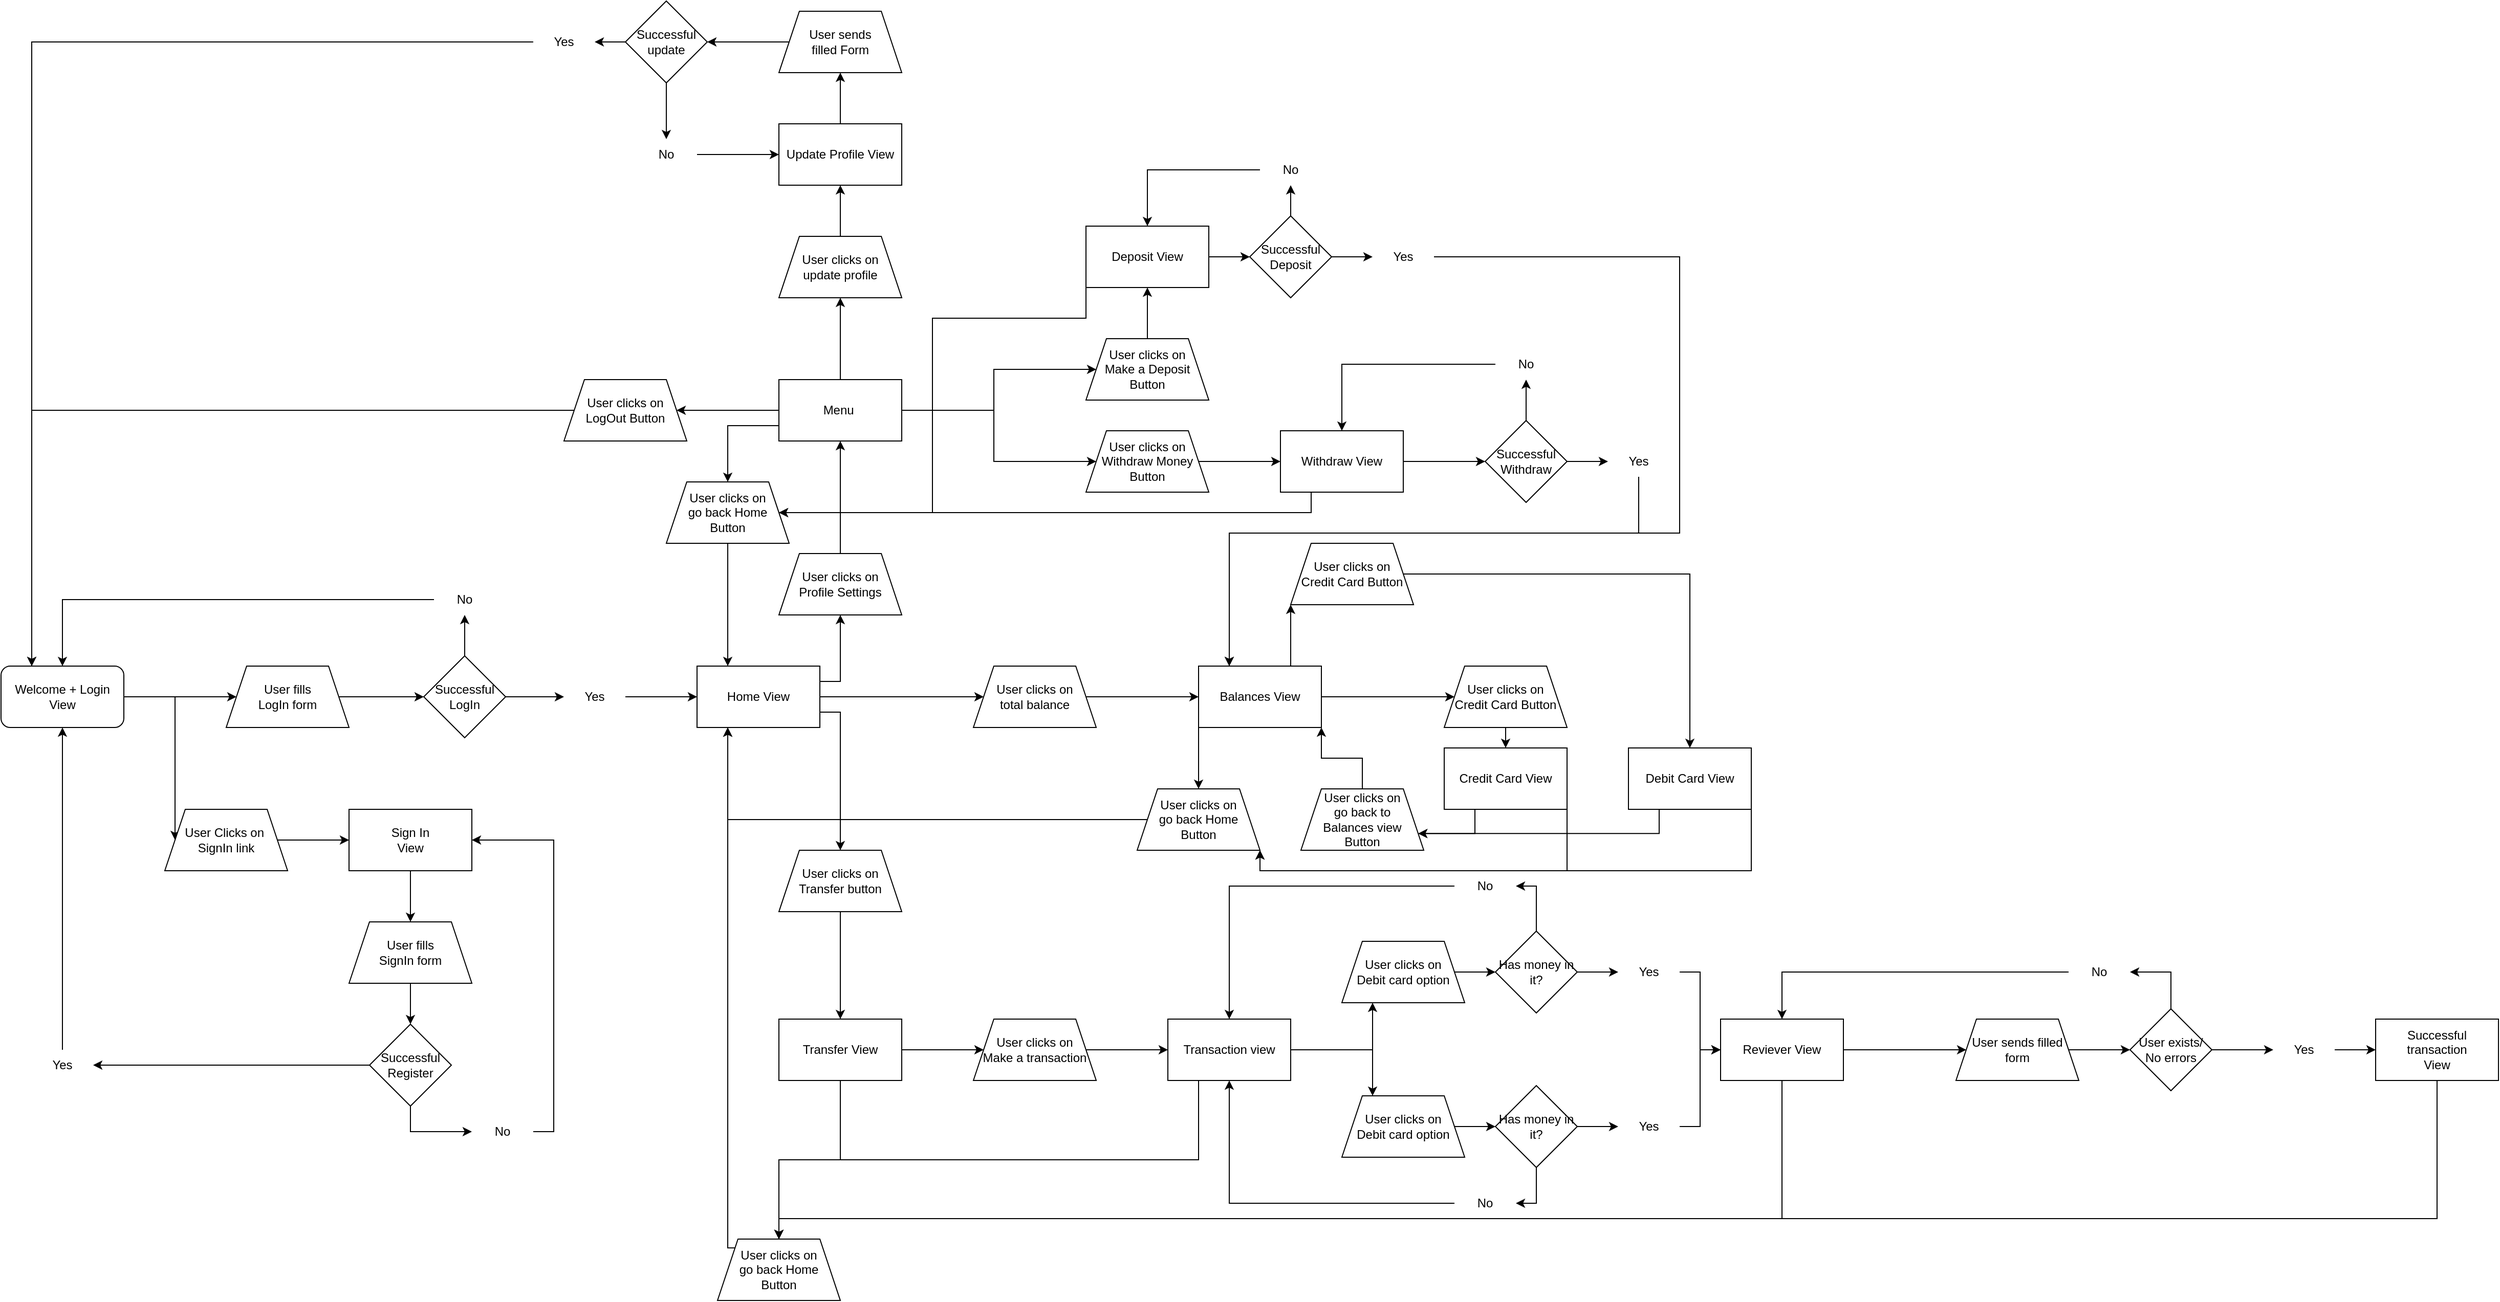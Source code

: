 <mxfile version="20.4.2" type="github">
  <diagram id="WKjucKP-08SMSvWkyjiQ" name="Página-1">
    <mxGraphModel dx="2307" dy="1278" grid="1" gridSize="10" guides="1" tooltips="1" connect="1" arrows="1" fold="1" page="1" pageScale="1" pageWidth="827" pageHeight="1169" math="0" shadow="0">
      <root>
        <mxCell id="0" />
        <mxCell id="1" parent="0" />
        <mxCell id="HNXHlKbKwTbGvnT8KDBV-40" style="edgeStyle=orthogonalEdgeStyle;rounded=0;orthogonalLoop=1;jettySize=auto;html=1;exitX=1;exitY=0.5;exitDx=0;exitDy=0;entryX=0;entryY=0.5;entryDx=0;entryDy=0;" edge="1" parent="1" source="HNXHlKbKwTbGvnT8KDBV-37" target="HNXHlKbKwTbGvnT8KDBV-38">
          <mxGeometry relative="1" as="geometry" />
        </mxCell>
        <mxCell id="HNXHlKbKwTbGvnT8KDBV-43" style="edgeStyle=orthogonalEdgeStyle;rounded=0;orthogonalLoop=1;jettySize=auto;html=1;exitX=1;exitY=0.5;exitDx=0;exitDy=0;entryX=0;entryY=0.5;entryDx=0;entryDy=0;" edge="1" parent="1" source="HNXHlKbKwTbGvnT8KDBV-37" target="HNXHlKbKwTbGvnT8KDBV-42">
          <mxGeometry relative="1" as="geometry" />
        </mxCell>
        <mxCell id="HNXHlKbKwTbGvnT8KDBV-37" value="Welcome + Login&lt;br&gt;View" style="rounded=1;whiteSpace=wrap;html=1;" vertex="1" parent="1">
          <mxGeometry y="840" width="120" height="60" as="geometry" />
        </mxCell>
        <mxCell id="HNXHlKbKwTbGvnT8KDBV-45" style="edgeStyle=orthogonalEdgeStyle;rounded=0;orthogonalLoop=1;jettySize=auto;html=1;exitX=1;exitY=0.5;exitDx=0;exitDy=0;entryX=0;entryY=0.5;entryDx=0;entryDy=0;" edge="1" parent="1" source="HNXHlKbKwTbGvnT8KDBV-38" target="HNXHlKbKwTbGvnT8KDBV-44">
          <mxGeometry relative="1" as="geometry" />
        </mxCell>
        <mxCell id="HNXHlKbKwTbGvnT8KDBV-38" value="User fills&lt;br&gt;LogIn form" style="shape=trapezoid;perimeter=trapezoidPerimeter;whiteSpace=wrap;html=1;fixedSize=1;" vertex="1" parent="1">
          <mxGeometry x="220" y="840" width="120" height="60" as="geometry" />
        </mxCell>
        <mxCell id="HNXHlKbKwTbGvnT8KDBV-53" style="edgeStyle=orthogonalEdgeStyle;rounded=0;orthogonalLoop=1;jettySize=auto;html=1;exitX=1;exitY=0.5;exitDx=0;exitDy=0;entryX=0;entryY=0.5;entryDx=0;entryDy=0;" edge="1" parent="1" source="HNXHlKbKwTbGvnT8KDBV-42" target="HNXHlKbKwTbGvnT8KDBV-52">
          <mxGeometry relative="1" as="geometry" />
        </mxCell>
        <mxCell id="HNXHlKbKwTbGvnT8KDBV-42" value="User Clicks on&amp;nbsp;&lt;br&gt;SignIn link" style="shape=trapezoid;perimeter=trapezoidPerimeter;whiteSpace=wrap;html=1;fixedSize=1;" vertex="1" parent="1">
          <mxGeometry x="160" y="980" width="120" height="60" as="geometry" />
        </mxCell>
        <mxCell id="HNXHlKbKwTbGvnT8KDBV-49" style="edgeStyle=orthogonalEdgeStyle;rounded=0;orthogonalLoop=1;jettySize=auto;html=1;exitX=0.5;exitY=0;exitDx=0;exitDy=0;entryX=0.5;entryY=1;entryDx=0;entryDy=0;" edge="1" parent="1" source="HNXHlKbKwTbGvnT8KDBV-44" target="HNXHlKbKwTbGvnT8KDBV-47">
          <mxGeometry relative="1" as="geometry" />
        </mxCell>
        <mxCell id="HNXHlKbKwTbGvnT8KDBV-50" style="edgeStyle=orthogonalEdgeStyle;rounded=0;orthogonalLoop=1;jettySize=auto;html=1;exitX=1;exitY=0.5;exitDx=0;exitDy=0;entryX=0;entryY=0.5;entryDx=0;entryDy=0;" edge="1" parent="1" source="HNXHlKbKwTbGvnT8KDBV-44" target="HNXHlKbKwTbGvnT8KDBV-46">
          <mxGeometry relative="1" as="geometry" />
        </mxCell>
        <mxCell id="HNXHlKbKwTbGvnT8KDBV-44" value="Successful&lt;br&gt;LogIn" style="rhombus;whiteSpace=wrap;html=1;" vertex="1" parent="1">
          <mxGeometry x="413" y="830" width="80" height="80" as="geometry" />
        </mxCell>
        <mxCell id="HNXHlKbKwTbGvnT8KDBV-67" style="edgeStyle=orthogonalEdgeStyle;rounded=0;orthogonalLoop=1;jettySize=auto;html=1;exitX=1;exitY=0.5;exitDx=0;exitDy=0;entryX=0;entryY=0.5;entryDx=0;entryDy=0;" edge="1" parent="1" source="HNXHlKbKwTbGvnT8KDBV-46" target="HNXHlKbKwTbGvnT8KDBV-66">
          <mxGeometry relative="1" as="geometry" />
        </mxCell>
        <mxCell id="HNXHlKbKwTbGvnT8KDBV-46" value="Yes" style="text;html=1;strokeColor=none;fillColor=none;align=center;verticalAlign=middle;whiteSpace=wrap;rounded=0;" vertex="1" parent="1">
          <mxGeometry x="550" y="855" width="60" height="30" as="geometry" />
        </mxCell>
        <mxCell id="HNXHlKbKwTbGvnT8KDBV-48" style="edgeStyle=orthogonalEdgeStyle;rounded=0;orthogonalLoop=1;jettySize=auto;html=1;exitX=0;exitY=0.5;exitDx=0;exitDy=0;entryX=0.5;entryY=0;entryDx=0;entryDy=0;" edge="1" parent="1" source="HNXHlKbKwTbGvnT8KDBV-47" target="HNXHlKbKwTbGvnT8KDBV-37">
          <mxGeometry relative="1" as="geometry" />
        </mxCell>
        <mxCell id="HNXHlKbKwTbGvnT8KDBV-47" value="No" style="text;html=1;strokeColor=none;fillColor=none;align=center;verticalAlign=middle;whiteSpace=wrap;rounded=0;" vertex="1" parent="1">
          <mxGeometry x="423" y="760" width="60" height="30" as="geometry" />
        </mxCell>
        <mxCell id="HNXHlKbKwTbGvnT8KDBV-55" style="edgeStyle=orthogonalEdgeStyle;rounded=0;orthogonalLoop=1;jettySize=auto;html=1;exitX=0.5;exitY=1;exitDx=0;exitDy=0;entryX=0.5;entryY=0;entryDx=0;entryDy=0;" edge="1" parent="1" source="HNXHlKbKwTbGvnT8KDBV-52" target="HNXHlKbKwTbGvnT8KDBV-54">
          <mxGeometry relative="1" as="geometry" />
        </mxCell>
        <mxCell id="HNXHlKbKwTbGvnT8KDBV-52" value="Sign In&lt;br&gt;View" style="rounded=0;whiteSpace=wrap;html=1;" vertex="1" parent="1">
          <mxGeometry x="340" y="980" width="120" height="60" as="geometry" />
        </mxCell>
        <mxCell id="HNXHlKbKwTbGvnT8KDBV-57" style="edgeStyle=orthogonalEdgeStyle;rounded=0;orthogonalLoop=1;jettySize=auto;html=1;exitX=0.5;exitY=1;exitDx=0;exitDy=0;entryX=0.5;entryY=0;entryDx=0;entryDy=0;" edge="1" parent="1" source="HNXHlKbKwTbGvnT8KDBV-54" target="HNXHlKbKwTbGvnT8KDBV-56">
          <mxGeometry relative="1" as="geometry" />
        </mxCell>
        <mxCell id="HNXHlKbKwTbGvnT8KDBV-54" value="User fills&lt;br&gt;SignIn form" style="shape=trapezoid;perimeter=trapezoidPerimeter;whiteSpace=wrap;html=1;fixedSize=1;" vertex="1" parent="1">
          <mxGeometry x="340" y="1090" width="120" height="60" as="geometry" />
        </mxCell>
        <mxCell id="HNXHlKbKwTbGvnT8KDBV-61" style="edgeStyle=orthogonalEdgeStyle;rounded=0;orthogonalLoop=1;jettySize=auto;html=1;exitX=0.5;exitY=1;exitDx=0;exitDy=0;entryX=0;entryY=0.5;entryDx=0;entryDy=0;" edge="1" parent="1" source="HNXHlKbKwTbGvnT8KDBV-56" target="HNXHlKbKwTbGvnT8KDBV-58">
          <mxGeometry relative="1" as="geometry" />
        </mxCell>
        <mxCell id="HNXHlKbKwTbGvnT8KDBV-63" style="edgeStyle=orthogonalEdgeStyle;rounded=0;orthogonalLoop=1;jettySize=auto;html=1;exitX=0;exitY=0.5;exitDx=0;exitDy=0;entryX=1;entryY=0.5;entryDx=0;entryDy=0;" edge="1" parent="1" source="HNXHlKbKwTbGvnT8KDBV-56" target="HNXHlKbKwTbGvnT8KDBV-62">
          <mxGeometry relative="1" as="geometry" />
        </mxCell>
        <mxCell id="HNXHlKbKwTbGvnT8KDBV-56" value="Successful&lt;br&gt;Register" style="rhombus;whiteSpace=wrap;html=1;" vertex="1" parent="1">
          <mxGeometry x="360" y="1190" width="80" height="80" as="geometry" />
        </mxCell>
        <mxCell id="HNXHlKbKwTbGvnT8KDBV-60" style="edgeStyle=orthogonalEdgeStyle;rounded=0;orthogonalLoop=1;jettySize=auto;html=1;exitX=1;exitY=0.5;exitDx=0;exitDy=0;entryX=1;entryY=0.5;entryDx=0;entryDy=0;" edge="1" parent="1" source="HNXHlKbKwTbGvnT8KDBV-58" target="HNXHlKbKwTbGvnT8KDBV-52">
          <mxGeometry relative="1" as="geometry" />
        </mxCell>
        <mxCell id="HNXHlKbKwTbGvnT8KDBV-58" value="No" style="text;html=1;strokeColor=none;fillColor=none;align=center;verticalAlign=middle;whiteSpace=wrap;rounded=0;" vertex="1" parent="1">
          <mxGeometry x="460" y="1280" width="60" height="30" as="geometry" />
        </mxCell>
        <mxCell id="HNXHlKbKwTbGvnT8KDBV-65" style="edgeStyle=orthogonalEdgeStyle;rounded=0;orthogonalLoop=1;jettySize=auto;html=1;exitX=0.5;exitY=0;exitDx=0;exitDy=0;entryX=0.5;entryY=1;entryDx=0;entryDy=0;" edge="1" parent="1" source="HNXHlKbKwTbGvnT8KDBV-62" target="HNXHlKbKwTbGvnT8KDBV-37">
          <mxGeometry relative="1" as="geometry" />
        </mxCell>
        <mxCell id="HNXHlKbKwTbGvnT8KDBV-62" value="Yes" style="text;html=1;strokeColor=none;fillColor=none;align=center;verticalAlign=middle;whiteSpace=wrap;rounded=0;" vertex="1" parent="1">
          <mxGeometry x="30" y="1215" width="60" height="30" as="geometry" />
        </mxCell>
        <mxCell id="HNXHlKbKwTbGvnT8KDBV-70" style="edgeStyle=orthogonalEdgeStyle;rounded=0;orthogonalLoop=1;jettySize=auto;html=1;exitX=1;exitY=0.5;exitDx=0;exitDy=0;entryX=0;entryY=0.5;entryDx=0;entryDy=0;" edge="1" parent="1" source="HNXHlKbKwTbGvnT8KDBV-66" target="HNXHlKbKwTbGvnT8KDBV-68">
          <mxGeometry relative="1" as="geometry" />
        </mxCell>
        <mxCell id="HNXHlKbKwTbGvnT8KDBV-74" style="edgeStyle=orthogonalEdgeStyle;rounded=0;orthogonalLoop=1;jettySize=auto;html=1;exitX=1;exitY=0.25;exitDx=0;exitDy=0;entryX=0.5;entryY=1;entryDx=0;entryDy=0;" edge="1" parent="1" source="HNXHlKbKwTbGvnT8KDBV-66" target="HNXHlKbKwTbGvnT8KDBV-72">
          <mxGeometry relative="1" as="geometry" />
        </mxCell>
        <mxCell id="HNXHlKbKwTbGvnT8KDBV-84" style="edgeStyle=orthogonalEdgeStyle;rounded=0;orthogonalLoop=1;jettySize=auto;html=1;exitX=1;exitY=0.75;exitDx=0;exitDy=0;entryX=0.5;entryY=0;entryDx=0;entryDy=0;" edge="1" parent="1" source="HNXHlKbKwTbGvnT8KDBV-66" target="HNXHlKbKwTbGvnT8KDBV-83">
          <mxGeometry relative="1" as="geometry" />
        </mxCell>
        <mxCell id="HNXHlKbKwTbGvnT8KDBV-66" value="Home View" style="rounded=0;whiteSpace=wrap;html=1;" vertex="1" parent="1">
          <mxGeometry x="680" y="840" width="120" height="60" as="geometry" />
        </mxCell>
        <mxCell id="HNXHlKbKwTbGvnT8KDBV-71" style="edgeStyle=orthogonalEdgeStyle;rounded=0;orthogonalLoop=1;jettySize=auto;html=1;exitX=1;exitY=0.5;exitDx=0;exitDy=0;entryX=0;entryY=0.5;entryDx=0;entryDy=0;" edge="1" parent="1" source="HNXHlKbKwTbGvnT8KDBV-68" target="HNXHlKbKwTbGvnT8KDBV-69">
          <mxGeometry relative="1" as="geometry" />
        </mxCell>
        <mxCell id="HNXHlKbKwTbGvnT8KDBV-68" value="User clicks on&lt;br&gt;total balance" style="shape=trapezoid;perimeter=trapezoidPerimeter;whiteSpace=wrap;html=1;fixedSize=1;" vertex="1" parent="1">
          <mxGeometry x="950" y="840" width="120" height="60" as="geometry" />
        </mxCell>
        <mxCell id="HNXHlKbKwTbGvnT8KDBV-154" style="edgeStyle=orthogonalEdgeStyle;rounded=0;orthogonalLoop=1;jettySize=auto;html=1;exitX=1;exitY=0.5;exitDx=0;exitDy=0;entryX=0;entryY=0.5;entryDx=0;entryDy=0;" edge="1" parent="1" source="HNXHlKbKwTbGvnT8KDBV-69" target="HNXHlKbKwTbGvnT8KDBV-145">
          <mxGeometry relative="1" as="geometry" />
        </mxCell>
        <mxCell id="HNXHlKbKwTbGvnT8KDBV-157" style="edgeStyle=orthogonalEdgeStyle;rounded=0;orthogonalLoop=1;jettySize=auto;html=1;exitX=0.75;exitY=0;exitDx=0;exitDy=0;entryX=0;entryY=1;entryDx=0;entryDy=0;" edge="1" parent="1" source="HNXHlKbKwTbGvnT8KDBV-69" target="HNXHlKbKwTbGvnT8KDBV-148">
          <mxGeometry relative="1" as="geometry" />
        </mxCell>
        <mxCell id="HNXHlKbKwTbGvnT8KDBV-208" style="edgeStyle=orthogonalEdgeStyle;rounded=0;orthogonalLoop=1;jettySize=auto;html=1;exitX=0;exitY=1;exitDx=0;exitDy=0;entryX=0.5;entryY=0;entryDx=0;entryDy=0;" edge="1" parent="1" source="HNXHlKbKwTbGvnT8KDBV-69" target="HNXHlKbKwTbGvnT8KDBV-142">
          <mxGeometry relative="1" as="geometry" />
        </mxCell>
        <mxCell id="HNXHlKbKwTbGvnT8KDBV-69" value="Balances View" style="rounded=0;whiteSpace=wrap;html=1;" vertex="1" parent="1">
          <mxGeometry x="1170" y="840" width="120" height="60" as="geometry" />
        </mxCell>
        <mxCell id="HNXHlKbKwTbGvnT8KDBV-76" style="edgeStyle=orthogonalEdgeStyle;rounded=0;orthogonalLoop=1;jettySize=auto;html=1;exitX=0.5;exitY=0;exitDx=0;exitDy=0;entryX=0.5;entryY=1;entryDx=0;entryDy=0;" edge="1" parent="1" source="HNXHlKbKwTbGvnT8KDBV-72" target="HNXHlKbKwTbGvnT8KDBV-75">
          <mxGeometry relative="1" as="geometry" />
        </mxCell>
        <mxCell id="HNXHlKbKwTbGvnT8KDBV-72" value="User clicks on&lt;br&gt;Profile Settings" style="shape=trapezoid;perimeter=trapezoidPerimeter;whiteSpace=wrap;html=1;fixedSize=1;" vertex="1" parent="1">
          <mxGeometry x="760" y="730" width="120" height="60" as="geometry" />
        </mxCell>
        <mxCell id="HNXHlKbKwTbGvnT8KDBV-78" style="edgeStyle=orthogonalEdgeStyle;rounded=0;orthogonalLoop=1;jettySize=auto;html=1;exitX=0;exitY=0.5;exitDx=0;exitDy=0;entryX=1;entryY=0.5;entryDx=0;entryDy=0;" edge="1" parent="1" source="HNXHlKbKwTbGvnT8KDBV-75" target="HNXHlKbKwTbGvnT8KDBV-77">
          <mxGeometry relative="1" as="geometry" />
        </mxCell>
        <mxCell id="HNXHlKbKwTbGvnT8KDBV-81" style="edgeStyle=orthogonalEdgeStyle;rounded=0;orthogonalLoop=1;jettySize=auto;html=1;exitX=0.5;exitY=0;exitDx=0;exitDy=0;entryX=0.5;entryY=1;entryDx=0;entryDy=0;" edge="1" parent="1" source="HNXHlKbKwTbGvnT8KDBV-75" target="HNXHlKbKwTbGvnT8KDBV-80">
          <mxGeometry relative="1" as="geometry" />
        </mxCell>
        <mxCell id="HNXHlKbKwTbGvnT8KDBV-164" style="edgeStyle=orthogonalEdgeStyle;rounded=0;orthogonalLoop=1;jettySize=auto;html=1;exitX=1;exitY=0.5;exitDx=0;exitDy=0;entryX=0;entryY=0.5;entryDx=0;entryDy=0;" edge="1" parent="1" source="HNXHlKbKwTbGvnT8KDBV-75" target="HNXHlKbKwTbGvnT8KDBV-82">
          <mxGeometry relative="1" as="geometry" />
        </mxCell>
        <mxCell id="HNXHlKbKwTbGvnT8KDBV-167" style="edgeStyle=orthogonalEdgeStyle;rounded=0;orthogonalLoop=1;jettySize=auto;html=1;exitX=1;exitY=0.5;exitDx=0;exitDy=0;entryX=0;entryY=0.5;entryDx=0;entryDy=0;" edge="1" parent="1" source="HNXHlKbKwTbGvnT8KDBV-75" target="HNXHlKbKwTbGvnT8KDBV-165">
          <mxGeometry relative="1" as="geometry" />
        </mxCell>
        <mxCell id="HNXHlKbKwTbGvnT8KDBV-169" style="edgeStyle=orthogonalEdgeStyle;rounded=0;orthogonalLoop=1;jettySize=auto;html=1;exitX=0;exitY=0.75;exitDx=0;exitDy=0;entryX=0.5;entryY=0;entryDx=0;entryDy=0;" edge="1" parent="1" source="HNXHlKbKwTbGvnT8KDBV-75" target="HNXHlKbKwTbGvnT8KDBV-168">
          <mxGeometry relative="1" as="geometry" />
        </mxCell>
        <mxCell id="HNXHlKbKwTbGvnT8KDBV-75" value="Menu&amp;nbsp;" style="rounded=0;whiteSpace=wrap;html=1;" vertex="1" parent="1">
          <mxGeometry x="760" y="560" width="120" height="60" as="geometry" />
        </mxCell>
        <mxCell id="HNXHlKbKwTbGvnT8KDBV-79" style="edgeStyle=orthogonalEdgeStyle;rounded=0;orthogonalLoop=1;jettySize=auto;html=1;exitX=0;exitY=0.5;exitDx=0;exitDy=0;entryX=0.25;entryY=0;entryDx=0;entryDy=0;" edge="1" parent="1" source="HNXHlKbKwTbGvnT8KDBV-77" target="HNXHlKbKwTbGvnT8KDBV-37">
          <mxGeometry relative="1" as="geometry" />
        </mxCell>
        <mxCell id="HNXHlKbKwTbGvnT8KDBV-77" value="User clicks on&lt;br&gt;LogOut Button" style="shape=trapezoid;perimeter=trapezoidPerimeter;whiteSpace=wrap;html=1;fixedSize=1;" vertex="1" parent="1">
          <mxGeometry x="550" y="560" width="120" height="60" as="geometry" />
        </mxCell>
        <mxCell id="HNXHlKbKwTbGvnT8KDBV-196" style="edgeStyle=orthogonalEdgeStyle;rounded=0;orthogonalLoop=1;jettySize=auto;html=1;exitX=0.5;exitY=0;exitDx=0;exitDy=0;entryX=0.5;entryY=1;entryDx=0;entryDy=0;" edge="1" parent="1" source="HNXHlKbKwTbGvnT8KDBV-80" target="HNXHlKbKwTbGvnT8KDBV-195">
          <mxGeometry relative="1" as="geometry" />
        </mxCell>
        <mxCell id="HNXHlKbKwTbGvnT8KDBV-80" value="User clicks on&lt;br&gt;update profile" style="shape=trapezoid;perimeter=trapezoidPerimeter;whiteSpace=wrap;html=1;fixedSize=1;" vertex="1" parent="1">
          <mxGeometry x="760" y="420" width="120" height="60" as="geometry" />
        </mxCell>
        <mxCell id="HNXHlKbKwTbGvnT8KDBV-173" style="edgeStyle=orthogonalEdgeStyle;rounded=0;orthogonalLoop=1;jettySize=auto;html=1;exitX=0.5;exitY=0;exitDx=0;exitDy=0;entryX=0.5;entryY=1;entryDx=0;entryDy=0;" edge="1" parent="1" source="HNXHlKbKwTbGvnT8KDBV-82" target="HNXHlKbKwTbGvnT8KDBV-171">
          <mxGeometry relative="1" as="geometry" />
        </mxCell>
        <mxCell id="HNXHlKbKwTbGvnT8KDBV-82" value="User clicks on&lt;br&gt;Make a Deposit&lt;br&gt;Button" style="shape=trapezoid;perimeter=trapezoidPerimeter;whiteSpace=wrap;html=1;fixedSize=1;" vertex="1" parent="1">
          <mxGeometry x="1060" y="520" width="120" height="60" as="geometry" />
        </mxCell>
        <mxCell id="HNXHlKbKwTbGvnT8KDBV-86" style="edgeStyle=orthogonalEdgeStyle;rounded=0;orthogonalLoop=1;jettySize=auto;html=1;exitX=0.5;exitY=1;exitDx=0;exitDy=0;entryX=0.5;entryY=0;entryDx=0;entryDy=0;" edge="1" parent="1" source="HNXHlKbKwTbGvnT8KDBV-83" target="HNXHlKbKwTbGvnT8KDBV-85">
          <mxGeometry relative="1" as="geometry" />
        </mxCell>
        <mxCell id="HNXHlKbKwTbGvnT8KDBV-83" value="User clicks on&lt;br&gt;Transfer button" style="shape=trapezoid;perimeter=trapezoidPerimeter;whiteSpace=wrap;html=1;fixedSize=1;" vertex="1" parent="1">
          <mxGeometry x="760" y="1020" width="120" height="60" as="geometry" />
        </mxCell>
        <mxCell id="HNXHlKbKwTbGvnT8KDBV-88" style="edgeStyle=orthogonalEdgeStyle;rounded=0;orthogonalLoop=1;jettySize=auto;html=1;exitX=1;exitY=0.5;exitDx=0;exitDy=0;entryX=0;entryY=0.5;entryDx=0;entryDy=0;" edge="1" parent="1" source="HNXHlKbKwTbGvnT8KDBV-85" target="HNXHlKbKwTbGvnT8KDBV-87">
          <mxGeometry relative="1" as="geometry" />
        </mxCell>
        <mxCell id="HNXHlKbKwTbGvnT8KDBV-137" style="edgeStyle=orthogonalEdgeStyle;rounded=0;orthogonalLoop=1;jettySize=auto;html=1;exitX=0.5;exitY=1;exitDx=0;exitDy=0;entryX=0.5;entryY=0;entryDx=0;entryDy=0;" edge="1" parent="1" source="HNXHlKbKwTbGvnT8KDBV-85" target="HNXHlKbKwTbGvnT8KDBV-129">
          <mxGeometry relative="1" as="geometry" />
        </mxCell>
        <mxCell id="HNXHlKbKwTbGvnT8KDBV-85" value="Transfer View" style="rounded=0;whiteSpace=wrap;html=1;" vertex="1" parent="1">
          <mxGeometry x="760" y="1185" width="120" height="60" as="geometry" />
        </mxCell>
        <mxCell id="HNXHlKbKwTbGvnT8KDBV-90" style="edgeStyle=orthogonalEdgeStyle;rounded=0;orthogonalLoop=1;jettySize=auto;html=1;exitX=1;exitY=0.5;exitDx=0;exitDy=0;entryX=0;entryY=0.5;entryDx=0;entryDy=0;" edge="1" parent="1" source="HNXHlKbKwTbGvnT8KDBV-87" target="HNXHlKbKwTbGvnT8KDBV-89">
          <mxGeometry relative="1" as="geometry" />
        </mxCell>
        <mxCell id="HNXHlKbKwTbGvnT8KDBV-87" value="User clicks on&lt;br&gt;Make a transaction" style="shape=trapezoid;perimeter=trapezoidPerimeter;whiteSpace=wrap;html=1;fixedSize=1;" vertex="1" parent="1">
          <mxGeometry x="950" y="1185" width="120" height="60" as="geometry" />
        </mxCell>
        <mxCell id="HNXHlKbKwTbGvnT8KDBV-93" style="edgeStyle=orthogonalEdgeStyle;rounded=0;orthogonalLoop=1;jettySize=auto;html=1;exitX=1;exitY=0.5;exitDx=0;exitDy=0;entryX=0.25;entryY=1;entryDx=0;entryDy=0;" edge="1" parent="1" source="HNXHlKbKwTbGvnT8KDBV-89" target="HNXHlKbKwTbGvnT8KDBV-92">
          <mxGeometry relative="1" as="geometry" />
        </mxCell>
        <mxCell id="HNXHlKbKwTbGvnT8KDBV-94" style="edgeStyle=orthogonalEdgeStyle;rounded=0;orthogonalLoop=1;jettySize=auto;html=1;exitX=1;exitY=0.5;exitDx=0;exitDy=0;entryX=0.25;entryY=0;entryDx=0;entryDy=0;" edge="1" parent="1" source="HNXHlKbKwTbGvnT8KDBV-89" target="HNXHlKbKwTbGvnT8KDBV-91">
          <mxGeometry relative="1" as="geometry" />
        </mxCell>
        <mxCell id="HNXHlKbKwTbGvnT8KDBV-135" style="edgeStyle=orthogonalEdgeStyle;rounded=0;orthogonalLoop=1;jettySize=auto;html=1;exitX=0.25;exitY=1;exitDx=0;exitDy=0;entryX=0.5;entryY=0;entryDx=0;entryDy=0;" edge="1" parent="1" source="HNXHlKbKwTbGvnT8KDBV-89" target="HNXHlKbKwTbGvnT8KDBV-129">
          <mxGeometry relative="1" as="geometry" />
        </mxCell>
        <mxCell id="HNXHlKbKwTbGvnT8KDBV-89" value="Transaction view" style="rounded=0;whiteSpace=wrap;html=1;" vertex="1" parent="1">
          <mxGeometry x="1140" y="1185" width="120" height="60" as="geometry" />
        </mxCell>
        <mxCell id="HNXHlKbKwTbGvnT8KDBV-100" style="edgeStyle=orthogonalEdgeStyle;rounded=0;orthogonalLoop=1;jettySize=auto;html=1;exitX=1;exitY=0.5;exitDx=0;exitDy=0;entryX=0;entryY=0.5;entryDx=0;entryDy=0;" edge="1" parent="1" source="HNXHlKbKwTbGvnT8KDBV-91" target="HNXHlKbKwTbGvnT8KDBV-99">
          <mxGeometry relative="1" as="geometry" />
        </mxCell>
        <mxCell id="HNXHlKbKwTbGvnT8KDBV-91" value="User clicks on&lt;br&gt;Debit card option" style="shape=trapezoid;perimeter=trapezoidPerimeter;whiteSpace=wrap;html=1;fixedSize=1;" vertex="1" parent="1">
          <mxGeometry x="1310" y="1260" width="120" height="60" as="geometry" />
        </mxCell>
        <mxCell id="HNXHlKbKwTbGvnT8KDBV-96" style="edgeStyle=orthogonalEdgeStyle;rounded=0;orthogonalLoop=1;jettySize=auto;html=1;exitX=1;exitY=0.5;exitDx=0;exitDy=0;entryX=0;entryY=0.5;entryDx=0;entryDy=0;" edge="1" parent="1" source="HNXHlKbKwTbGvnT8KDBV-92" target="HNXHlKbKwTbGvnT8KDBV-95">
          <mxGeometry relative="1" as="geometry" />
        </mxCell>
        <mxCell id="HNXHlKbKwTbGvnT8KDBV-92" value="User clicks on&lt;br&gt;Debit card option" style="shape=trapezoid;perimeter=trapezoidPerimeter;whiteSpace=wrap;html=1;fixedSize=1;" vertex="1" parent="1">
          <mxGeometry x="1310" y="1109" width="120" height="60" as="geometry" />
        </mxCell>
        <mxCell id="HNXHlKbKwTbGvnT8KDBV-105" style="edgeStyle=orthogonalEdgeStyle;rounded=0;orthogonalLoop=1;jettySize=auto;html=1;exitX=0.5;exitY=0;exitDx=0;exitDy=0;entryX=1;entryY=0.5;entryDx=0;entryDy=0;" edge="1" parent="1" source="HNXHlKbKwTbGvnT8KDBV-95" target="HNXHlKbKwTbGvnT8KDBV-102">
          <mxGeometry relative="1" as="geometry" />
        </mxCell>
        <mxCell id="HNXHlKbKwTbGvnT8KDBV-108" style="edgeStyle=orthogonalEdgeStyle;rounded=0;orthogonalLoop=1;jettySize=auto;html=1;exitX=1;exitY=0.5;exitDx=0;exitDy=0;entryX=0;entryY=0.5;entryDx=0;entryDy=0;" edge="1" parent="1" source="HNXHlKbKwTbGvnT8KDBV-95" target="HNXHlKbKwTbGvnT8KDBV-107">
          <mxGeometry relative="1" as="geometry" />
        </mxCell>
        <mxCell id="HNXHlKbKwTbGvnT8KDBV-95" value="Has money in it?" style="rhombus;whiteSpace=wrap;html=1;" vertex="1" parent="1">
          <mxGeometry x="1460" y="1099" width="80" height="80" as="geometry" />
        </mxCell>
        <mxCell id="HNXHlKbKwTbGvnT8KDBV-103" style="edgeStyle=orthogonalEdgeStyle;rounded=0;orthogonalLoop=1;jettySize=auto;html=1;exitX=0.5;exitY=1;exitDx=0;exitDy=0;entryX=1;entryY=0.5;entryDx=0;entryDy=0;" edge="1" parent="1" source="HNXHlKbKwTbGvnT8KDBV-99" target="HNXHlKbKwTbGvnT8KDBV-101">
          <mxGeometry relative="1" as="geometry" />
        </mxCell>
        <mxCell id="HNXHlKbKwTbGvnT8KDBV-110" style="edgeStyle=orthogonalEdgeStyle;rounded=0;orthogonalLoop=1;jettySize=auto;html=1;exitX=1;exitY=0.5;exitDx=0;exitDy=0;entryX=0;entryY=0.5;entryDx=0;entryDy=0;" edge="1" parent="1" source="HNXHlKbKwTbGvnT8KDBV-99" target="HNXHlKbKwTbGvnT8KDBV-109">
          <mxGeometry relative="1" as="geometry" />
        </mxCell>
        <mxCell id="HNXHlKbKwTbGvnT8KDBV-99" value="Has money in it?" style="rhombus;whiteSpace=wrap;html=1;" vertex="1" parent="1">
          <mxGeometry x="1460" y="1250" width="80" height="80" as="geometry" />
        </mxCell>
        <mxCell id="HNXHlKbKwTbGvnT8KDBV-104" style="edgeStyle=orthogonalEdgeStyle;rounded=0;orthogonalLoop=1;jettySize=auto;html=1;exitX=0;exitY=0.5;exitDx=0;exitDy=0;entryX=0.5;entryY=1;entryDx=0;entryDy=0;" edge="1" parent="1" source="HNXHlKbKwTbGvnT8KDBV-101" target="HNXHlKbKwTbGvnT8KDBV-89">
          <mxGeometry relative="1" as="geometry" />
        </mxCell>
        <mxCell id="HNXHlKbKwTbGvnT8KDBV-101" value="No" style="text;html=1;strokeColor=none;fillColor=none;align=center;verticalAlign=middle;whiteSpace=wrap;rounded=0;" vertex="1" parent="1">
          <mxGeometry x="1420" y="1350" width="60" height="30" as="geometry" />
        </mxCell>
        <mxCell id="HNXHlKbKwTbGvnT8KDBV-106" style="edgeStyle=orthogonalEdgeStyle;rounded=0;orthogonalLoop=1;jettySize=auto;html=1;exitX=0;exitY=0.5;exitDx=0;exitDy=0;entryX=0.5;entryY=0;entryDx=0;entryDy=0;" edge="1" parent="1" source="HNXHlKbKwTbGvnT8KDBV-102" target="HNXHlKbKwTbGvnT8KDBV-89">
          <mxGeometry relative="1" as="geometry" />
        </mxCell>
        <mxCell id="HNXHlKbKwTbGvnT8KDBV-102" value="No" style="text;html=1;strokeColor=none;fillColor=none;align=center;verticalAlign=middle;whiteSpace=wrap;rounded=0;" vertex="1" parent="1">
          <mxGeometry x="1420" y="1040" width="60" height="30" as="geometry" />
        </mxCell>
        <mxCell id="HNXHlKbKwTbGvnT8KDBV-112" style="edgeStyle=orthogonalEdgeStyle;rounded=0;orthogonalLoop=1;jettySize=auto;html=1;exitX=1;exitY=0.5;exitDx=0;exitDy=0;entryX=0;entryY=0.5;entryDx=0;entryDy=0;" edge="1" parent="1" source="HNXHlKbKwTbGvnT8KDBV-107" target="HNXHlKbKwTbGvnT8KDBV-111">
          <mxGeometry relative="1" as="geometry" />
        </mxCell>
        <mxCell id="HNXHlKbKwTbGvnT8KDBV-107" value="Yes" style="text;html=1;strokeColor=none;fillColor=none;align=center;verticalAlign=middle;whiteSpace=wrap;rounded=0;" vertex="1" parent="1">
          <mxGeometry x="1580" y="1124" width="60" height="30" as="geometry" />
        </mxCell>
        <mxCell id="HNXHlKbKwTbGvnT8KDBV-114" style="edgeStyle=orthogonalEdgeStyle;rounded=0;orthogonalLoop=1;jettySize=auto;html=1;exitX=1;exitY=0.5;exitDx=0;exitDy=0;entryX=0;entryY=0.5;entryDx=0;entryDy=0;" edge="1" parent="1" source="HNXHlKbKwTbGvnT8KDBV-109" target="HNXHlKbKwTbGvnT8KDBV-111">
          <mxGeometry relative="1" as="geometry" />
        </mxCell>
        <mxCell id="HNXHlKbKwTbGvnT8KDBV-109" value="Yes" style="text;html=1;strokeColor=none;fillColor=none;align=center;verticalAlign=middle;whiteSpace=wrap;rounded=0;" vertex="1" parent="1">
          <mxGeometry x="1580" y="1275" width="60" height="30" as="geometry" />
        </mxCell>
        <mxCell id="HNXHlKbKwTbGvnT8KDBV-117" style="edgeStyle=orthogonalEdgeStyle;rounded=0;orthogonalLoop=1;jettySize=auto;html=1;exitX=1;exitY=0.5;exitDx=0;exitDy=0;entryX=0;entryY=0.5;entryDx=0;entryDy=0;" edge="1" parent="1" source="HNXHlKbKwTbGvnT8KDBV-111" target="HNXHlKbKwTbGvnT8KDBV-115">
          <mxGeometry relative="1" as="geometry" />
        </mxCell>
        <mxCell id="HNXHlKbKwTbGvnT8KDBV-134" style="edgeStyle=orthogonalEdgeStyle;rounded=0;orthogonalLoop=1;jettySize=auto;html=1;exitX=0.5;exitY=1;exitDx=0;exitDy=0;entryX=0.5;entryY=0;entryDx=0;entryDy=0;" edge="1" parent="1" source="HNXHlKbKwTbGvnT8KDBV-111" target="HNXHlKbKwTbGvnT8KDBV-129">
          <mxGeometry relative="1" as="geometry">
            <mxPoint x="1740" y="1420.0" as="targetPoint" />
            <Array as="points">
              <mxPoint x="1740" y="1380" />
              <mxPoint x="760" y="1380" />
            </Array>
          </mxGeometry>
        </mxCell>
        <mxCell id="HNXHlKbKwTbGvnT8KDBV-111" value="Reviever View" style="rounded=0;whiteSpace=wrap;html=1;" vertex="1" parent="1">
          <mxGeometry x="1680" y="1185" width="120" height="60" as="geometry" />
        </mxCell>
        <mxCell id="HNXHlKbKwTbGvnT8KDBV-119" style="edgeStyle=orthogonalEdgeStyle;rounded=0;orthogonalLoop=1;jettySize=auto;html=1;exitX=1;exitY=0.5;exitDx=0;exitDy=0;entryX=0;entryY=0.5;entryDx=0;entryDy=0;" edge="1" parent="1" source="HNXHlKbKwTbGvnT8KDBV-115" target="HNXHlKbKwTbGvnT8KDBV-118">
          <mxGeometry relative="1" as="geometry" />
        </mxCell>
        <mxCell id="HNXHlKbKwTbGvnT8KDBV-115" value="User sends filled&lt;br&gt;form" style="shape=trapezoid;perimeter=trapezoidPerimeter;whiteSpace=wrap;html=1;fixedSize=1;" vertex="1" parent="1">
          <mxGeometry x="1910" y="1185" width="120" height="60" as="geometry" />
        </mxCell>
        <mxCell id="HNXHlKbKwTbGvnT8KDBV-123" style="edgeStyle=orthogonalEdgeStyle;rounded=0;orthogonalLoop=1;jettySize=auto;html=1;exitX=0.5;exitY=0;exitDx=0;exitDy=0;entryX=1;entryY=0.5;entryDx=0;entryDy=0;" edge="1" parent="1" source="HNXHlKbKwTbGvnT8KDBV-118" target="HNXHlKbKwTbGvnT8KDBV-121">
          <mxGeometry relative="1" as="geometry" />
        </mxCell>
        <mxCell id="HNXHlKbKwTbGvnT8KDBV-126" style="edgeStyle=orthogonalEdgeStyle;rounded=0;orthogonalLoop=1;jettySize=auto;html=1;exitX=1;exitY=0.5;exitDx=0;exitDy=0;entryX=0;entryY=0.5;entryDx=0;entryDy=0;" edge="1" parent="1" source="HNXHlKbKwTbGvnT8KDBV-118" target="HNXHlKbKwTbGvnT8KDBV-125">
          <mxGeometry relative="1" as="geometry" />
        </mxCell>
        <mxCell id="HNXHlKbKwTbGvnT8KDBV-118" value="User exists/&lt;br&gt;No errors" style="rhombus;whiteSpace=wrap;html=1;" vertex="1" parent="1">
          <mxGeometry x="2080" y="1175" width="80" height="80" as="geometry" />
        </mxCell>
        <mxCell id="HNXHlKbKwTbGvnT8KDBV-124" style="edgeStyle=orthogonalEdgeStyle;rounded=0;orthogonalLoop=1;jettySize=auto;html=1;exitX=0;exitY=0.5;exitDx=0;exitDy=0;entryX=0.5;entryY=0;entryDx=0;entryDy=0;" edge="1" parent="1" source="HNXHlKbKwTbGvnT8KDBV-121" target="HNXHlKbKwTbGvnT8KDBV-111">
          <mxGeometry relative="1" as="geometry" />
        </mxCell>
        <mxCell id="HNXHlKbKwTbGvnT8KDBV-121" value="No" style="text;html=1;strokeColor=none;fillColor=none;align=center;verticalAlign=middle;whiteSpace=wrap;rounded=0;" vertex="1" parent="1">
          <mxGeometry x="2020" y="1124" width="60" height="30" as="geometry" />
        </mxCell>
        <mxCell id="HNXHlKbKwTbGvnT8KDBV-128" style="edgeStyle=orthogonalEdgeStyle;rounded=0;orthogonalLoop=1;jettySize=auto;html=1;exitX=1;exitY=0.5;exitDx=0;exitDy=0;entryX=0;entryY=0.5;entryDx=0;entryDy=0;" edge="1" parent="1" source="HNXHlKbKwTbGvnT8KDBV-125" target="HNXHlKbKwTbGvnT8KDBV-127">
          <mxGeometry relative="1" as="geometry" />
        </mxCell>
        <mxCell id="HNXHlKbKwTbGvnT8KDBV-125" value="Yes" style="text;html=1;strokeColor=none;fillColor=none;align=center;verticalAlign=middle;whiteSpace=wrap;rounded=0;" vertex="1" parent="1">
          <mxGeometry x="2220" y="1200" width="60" height="30" as="geometry" />
        </mxCell>
        <mxCell id="HNXHlKbKwTbGvnT8KDBV-133" style="edgeStyle=orthogonalEdgeStyle;rounded=0;orthogonalLoop=1;jettySize=auto;html=1;exitX=0.5;exitY=1;exitDx=0;exitDy=0;entryX=0.5;entryY=0;entryDx=0;entryDy=0;" edge="1" parent="1" source="HNXHlKbKwTbGvnT8KDBV-127" target="HNXHlKbKwTbGvnT8KDBV-129">
          <mxGeometry relative="1" as="geometry">
            <mxPoint x="2380" y="1420.0" as="targetPoint" />
            <Array as="points">
              <mxPoint x="2380" y="1380" />
              <mxPoint x="760" y="1380" />
            </Array>
          </mxGeometry>
        </mxCell>
        <mxCell id="HNXHlKbKwTbGvnT8KDBV-127" value="Successful transaction&lt;br&gt;View" style="rounded=0;whiteSpace=wrap;html=1;" vertex="1" parent="1">
          <mxGeometry x="2320" y="1185" width="120" height="60" as="geometry" />
        </mxCell>
        <mxCell id="HNXHlKbKwTbGvnT8KDBV-163" style="edgeStyle=orthogonalEdgeStyle;rounded=0;orthogonalLoop=1;jettySize=auto;html=1;exitX=0;exitY=0;exitDx=0;exitDy=0;entryX=0.25;entryY=1;entryDx=0;entryDy=0;" edge="1" parent="1" source="HNXHlKbKwTbGvnT8KDBV-129" target="HNXHlKbKwTbGvnT8KDBV-66">
          <mxGeometry relative="1" as="geometry">
            <mxPoint x="640" y="980" as="targetPoint" />
            <Array as="points">
              <mxPoint x="710" y="1409" />
            </Array>
          </mxGeometry>
        </mxCell>
        <mxCell id="HNXHlKbKwTbGvnT8KDBV-129" value="User clicks on&lt;br&gt;go back Home&lt;br&gt;Button" style="shape=trapezoid;perimeter=trapezoidPerimeter;whiteSpace=wrap;html=1;fixedSize=1;" vertex="1" parent="1">
          <mxGeometry x="700" y="1400" width="120" height="60" as="geometry" />
        </mxCell>
        <mxCell id="HNXHlKbKwTbGvnT8KDBV-143" style="edgeStyle=orthogonalEdgeStyle;rounded=0;orthogonalLoop=1;jettySize=auto;html=1;exitX=0;exitY=0.5;exitDx=0;exitDy=0;entryX=0.25;entryY=1;entryDx=0;entryDy=0;" edge="1" parent="1" source="HNXHlKbKwTbGvnT8KDBV-142" target="HNXHlKbKwTbGvnT8KDBV-66">
          <mxGeometry relative="1" as="geometry" />
        </mxCell>
        <mxCell id="HNXHlKbKwTbGvnT8KDBV-142" value="User clicks on&lt;br&gt;go back Home&lt;br&gt;Button" style="shape=trapezoid;perimeter=trapezoidPerimeter;whiteSpace=wrap;html=1;fixedSize=1;" vertex="1" parent="1">
          <mxGeometry x="1110" y="960" width="120" height="60" as="geometry" />
        </mxCell>
        <mxCell id="HNXHlKbKwTbGvnT8KDBV-158" style="edgeStyle=orthogonalEdgeStyle;rounded=0;orthogonalLoop=1;jettySize=auto;html=1;exitX=0.5;exitY=1;exitDx=0;exitDy=0;entryX=0.5;entryY=0;entryDx=0;entryDy=0;" edge="1" parent="1" source="HNXHlKbKwTbGvnT8KDBV-145" target="HNXHlKbKwTbGvnT8KDBV-147">
          <mxGeometry relative="1" as="geometry" />
        </mxCell>
        <mxCell id="HNXHlKbKwTbGvnT8KDBV-145" value="User clicks on&lt;br&gt;Credit Card Button" style="shape=trapezoid;perimeter=trapezoidPerimeter;whiteSpace=wrap;html=1;fixedSize=1;" vertex="1" parent="1">
          <mxGeometry x="1410" y="840" width="120" height="60" as="geometry" />
        </mxCell>
        <mxCell id="HNXHlKbKwTbGvnT8KDBV-211" style="edgeStyle=orthogonalEdgeStyle;rounded=0;orthogonalLoop=1;jettySize=auto;html=1;exitX=0.25;exitY=1;exitDx=0;exitDy=0;entryX=1;entryY=0.75;entryDx=0;entryDy=0;" edge="1" parent="1" source="HNXHlKbKwTbGvnT8KDBV-147" target="HNXHlKbKwTbGvnT8KDBV-209">
          <mxGeometry relative="1" as="geometry" />
        </mxCell>
        <mxCell id="HNXHlKbKwTbGvnT8KDBV-215" style="edgeStyle=orthogonalEdgeStyle;rounded=0;orthogonalLoop=1;jettySize=auto;html=1;exitX=1;exitY=1;exitDx=0;exitDy=0;entryX=1;entryY=1;entryDx=0;entryDy=0;" edge="1" parent="1" source="HNXHlKbKwTbGvnT8KDBV-147" target="HNXHlKbKwTbGvnT8KDBV-142">
          <mxGeometry relative="1" as="geometry" />
        </mxCell>
        <mxCell id="HNXHlKbKwTbGvnT8KDBV-147" value="Credit Card View" style="rounded=0;whiteSpace=wrap;html=1;" vertex="1" parent="1">
          <mxGeometry x="1410" y="920" width="120" height="60" as="geometry" />
        </mxCell>
        <mxCell id="HNXHlKbKwTbGvnT8KDBV-159" style="edgeStyle=orthogonalEdgeStyle;rounded=0;orthogonalLoop=1;jettySize=auto;html=1;exitX=1;exitY=0.5;exitDx=0;exitDy=0;" edge="1" parent="1" source="HNXHlKbKwTbGvnT8KDBV-148" target="HNXHlKbKwTbGvnT8KDBV-149">
          <mxGeometry relative="1" as="geometry" />
        </mxCell>
        <mxCell id="HNXHlKbKwTbGvnT8KDBV-148" value="User clicks on&lt;br&gt;Credit Card Button" style="shape=trapezoid;perimeter=trapezoidPerimeter;whiteSpace=wrap;html=1;fixedSize=1;" vertex="1" parent="1">
          <mxGeometry x="1260" y="720" width="120" height="60" as="geometry" />
        </mxCell>
        <mxCell id="HNXHlKbKwTbGvnT8KDBV-161" style="edgeStyle=orthogonalEdgeStyle;rounded=0;orthogonalLoop=1;jettySize=auto;html=1;exitX=1;exitY=1;exitDx=0;exitDy=0;entryX=1;entryY=1;entryDx=0;entryDy=0;" edge="1" parent="1" source="HNXHlKbKwTbGvnT8KDBV-149" target="HNXHlKbKwTbGvnT8KDBV-142">
          <mxGeometry relative="1" as="geometry" />
        </mxCell>
        <mxCell id="HNXHlKbKwTbGvnT8KDBV-213" style="edgeStyle=orthogonalEdgeStyle;rounded=0;orthogonalLoop=1;jettySize=auto;html=1;exitX=0.25;exitY=1;exitDx=0;exitDy=0;entryX=1;entryY=0.75;entryDx=0;entryDy=0;" edge="1" parent="1" source="HNXHlKbKwTbGvnT8KDBV-149" target="HNXHlKbKwTbGvnT8KDBV-209">
          <mxGeometry relative="1" as="geometry" />
        </mxCell>
        <mxCell id="HNXHlKbKwTbGvnT8KDBV-149" value="Debit Card View" style="rounded=0;whiteSpace=wrap;html=1;" vertex="1" parent="1">
          <mxGeometry x="1590" y="920" width="120" height="60" as="geometry" />
        </mxCell>
        <mxCell id="HNXHlKbKwTbGvnT8KDBV-175" style="edgeStyle=orthogonalEdgeStyle;rounded=0;orthogonalLoop=1;jettySize=auto;html=1;exitX=1;exitY=0.5;exitDx=0;exitDy=0;entryX=0;entryY=0.5;entryDx=0;entryDy=0;" edge="1" parent="1" source="HNXHlKbKwTbGvnT8KDBV-165" target="HNXHlKbKwTbGvnT8KDBV-174">
          <mxGeometry relative="1" as="geometry" />
        </mxCell>
        <mxCell id="HNXHlKbKwTbGvnT8KDBV-165" value="User clicks on&lt;br&gt;Withdraw Money&lt;br&gt;Button" style="shape=trapezoid;perimeter=trapezoidPerimeter;whiteSpace=wrap;html=1;fixedSize=1;" vertex="1" parent="1">
          <mxGeometry x="1060" y="610" width="120" height="60" as="geometry" />
        </mxCell>
        <mxCell id="HNXHlKbKwTbGvnT8KDBV-170" style="edgeStyle=orthogonalEdgeStyle;rounded=0;orthogonalLoop=1;jettySize=auto;html=1;exitX=0.5;exitY=1;exitDx=0;exitDy=0;entryX=0.25;entryY=0;entryDx=0;entryDy=0;" edge="1" parent="1" source="HNXHlKbKwTbGvnT8KDBV-168" target="HNXHlKbKwTbGvnT8KDBV-66">
          <mxGeometry relative="1" as="geometry" />
        </mxCell>
        <mxCell id="HNXHlKbKwTbGvnT8KDBV-168" value="User clicks on&lt;br&gt;go back Home&lt;br&gt;Button" style="shape=trapezoid;perimeter=trapezoidPerimeter;whiteSpace=wrap;html=1;fixedSize=1;" vertex="1" parent="1">
          <mxGeometry x="650" y="660" width="120" height="60" as="geometry" />
        </mxCell>
        <mxCell id="HNXHlKbKwTbGvnT8KDBV-178" style="edgeStyle=orthogonalEdgeStyle;rounded=0;orthogonalLoop=1;jettySize=auto;html=1;exitX=0;exitY=0.5;exitDx=0;exitDy=0;entryX=1;entryY=0.5;entryDx=0;entryDy=0;" edge="1" parent="1" source="HNXHlKbKwTbGvnT8KDBV-171" target="HNXHlKbKwTbGvnT8KDBV-168">
          <mxGeometry relative="1" as="geometry">
            <Array as="points">
              <mxPoint x="1060" y="500" />
              <mxPoint x="910" y="500" />
              <mxPoint x="910" y="690" />
            </Array>
          </mxGeometry>
        </mxCell>
        <mxCell id="HNXHlKbKwTbGvnT8KDBV-185" style="edgeStyle=orthogonalEdgeStyle;rounded=0;orthogonalLoop=1;jettySize=auto;html=1;exitX=1;exitY=0.5;exitDx=0;exitDy=0;entryX=0;entryY=0.5;entryDx=0;entryDy=0;" edge="1" parent="1" source="HNXHlKbKwTbGvnT8KDBV-171" target="HNXHlKbKwTbGvnT8KDBV-184">
          <mxGeometry relative="1" as="geometry" />
        </mxCell>
        <mxCell id="HNXHlKbKwTbGvnT8KDBV-171" value="Deposit View" style="rounded=0;whiteSpace=wrap;html=1;" vertex="1" parent="1">
          <mxGeometry x="1060" y="410" width="120" height="60" as="geometry" />
        </mxCell>
        <mxCell id="HNXHlKbKwTbGvnT8KDBV-176" style="edgeStyle=orthogonalEdgeStyle;rounded=0;orthogonalLoop=1;jettySize=auto;html=1;exitX=0.25;exitY=1;exitDx=0;exitDy=0;entryX=1;entryY=0.5;entryDx=0;entryDy=0;" edge="1" parent="1" source="HNXHlKbKwTbGvnT8KDBV-174" target="HNXHlKbKwTbGvnT8KDBV-168">
          <mxGeometry relative="1" as="geometry" />
        </mxCell>
        <mxCell id="HNXHlKbKwTbGvnT8KDBV-180" style="edgeStyle=orthogonalEdgeStyle;rounded=0;orthogonalLoop=1;jettySize=auto;html=1;exitX=1;exitY=0.5;exitDx=0;exitDy=0;entryX=0;entryY=0.5;entryDx=0;entryDy=0;" edge="1" parent="1" source="HNXHlKbKwTbGvnT8KDBV-174" target="HNXHlKbKwTbGvnT8KDBV-179">
          <mxGeometry relative="1" as="geometry" />
        </mxCell>
        <mxCell id="HNXHlKbKwTbGvnT8KDBV-174" value="Withdraw View" style="rounded=0;whiteSpace=wrap;html=1;" vertex="1" parent="1">
          <mxGeometry x="1250" y="610" width="120" height="60" as="geometry" />
        </mxCell>
        <mxCell id="HNXHlKbKwTbGvnT8KDBV-182" style="edgeStyle=orthogonalEdgeStyle;rounded=0;orthogonalLoop=1;jettySize=auto;html=1;exitX=0.5;exitY=0;exitDx=0;exitDy=0;entryX=0.5;entryY=1;entryDx=0;entryDy=0;" edge="1" parent="1" source="HNXHlKbKwTbGvnT8KDBV-179" target="HNXHlKbKwTbGvnT8KDBV-181">
          <mxGeometry relative="1" as="geometry" />
        </mxCell>
        <mxCell id="HNXHlKbKwTbGvnT8KDBV-192" style="edgeStyle=orthogonalEdgeStyle;rounded=0;orthogonalLoop=1;jettySize=auto;html=1;exitX=1;exitY=0.5;exitDx=0;exitDy=0;entryX=0;entryY=0.5;entryDx=0;entryDy=0;" edge="1" parent="1" source="HNXHlKbKwTbGvnT8KDBV-179" target="HNXHlKbKwTbGvnT8KDBV-191">
          <mxGeometry relative="1" as="geometry" />
        </mxCell>
        <mxCell id="HNXHlKbKwTbGvnT8KDBV-179" value="Successful&lt;br&gt;Withdraw" style="rhombus;whiteSpace=wrap;html=1;" vertex="1" parent="1">
          <mxGeometry x="1450" y="600" width="80" height="80" as="geometry" />
        </mxCell>
        <mxCell id="HNXHlKbKwTbGvnT8KDBV-183" style="edgeStyle=orthogonalEdgeStyle;rounded=0;orthogonalLoop=1;jettySize=auto;html=1;exitX=0;exitY=0.5;exitDx=0;exitDy=0;entryX=0.5;entryY=0;entryDx=0;entryDy=0;" edge="1" parent="1" source="HNXHlKbKwTbGvnT8KDBV-181" target="HNXHlKbKwTbGvnT8KDBV-174">
          <mxGeometry relative="1" as="geometry" />
        </mxCell>
        <mxCell id="HNXHlKbKwTbGvnT8KDBV-181" value="No" style="text;html=1;strokeColor=none;fillColor=none;align=center;verticalAlign=middle;whiteSpace=wrap;rounded=0;" vertex="1" parent="1">
          <mxGeometry x="1460" y="530" width="60" height="30" as="geometry" />
        </mxCell>
        <mxCell id="HNXHlKbKwTbGvnT8KDBV-187" style="edgeStyle=orthogonalEdgeStyle;rounded=0;orthogonalLoop=1;jettySize=auto;html=1;exitX=0.5;exitY=0;exitDx=0;exitDy=0;entryX=0.5;entryY=1;entryDx=0;entryDy=0;" edge="1" parent="1" source="HNXHlKbKwTbGvnT8KDBV-184" target="HNXHlKbKwTbGvnT8KDBV-186">
          <mxGeometry relative="1" as="geometry" />
        </mxCell>
        <mxCell id="HNXHlKbKwTbGvnT8KDBV-190" style="edgeStyle=orthogonalEdgeStyle;rounded=0;orthogonalLoop=1;jettySize=auto;html=1;exitX=1;exitY=0.5;exitDx=0;exitDy=0;entryX=0;entryY=0.5;entryDx=0;entryDy=0;" edge="1" parent="1" source="HNXHlKbKwTbGvnT8KDBV-184" target="HNXHlKbKwTbGvnT8KDBV-189">
          <mxGeometry relative="1" as="geometry" />
        </mxCell>
        <mxCell id="HNXHlKbKwTbGvnT8KDBV-184" value="Successful&lt;br&gt;Deposit" style="rhombus;whiteSpace=wrap;html=1;" vertex="1" parent="1">
          <mxGeometry x="1220" y="400" width="80" height="80" as="geometry" />
        </mxCell>
        <mxCell id="HNXHlKbKwTbGvnT8KDBV-188" style="edgeStyle=orthogonalEdgeStyle;rounded=0;orthogonalLoop=1;jettySize=auto;html=1;exitX=0;exitY=0.5;exitDx=0;exitDy=0;entryX=0.5;entryY=0;entryDx=0;entryDy=0;" edge="1" parent="1" source="HNXHlKbKwTbGvnT8KDBV-186" target="HNXHlKbKwTbGvnT8KDBV-171">
          <mxGeometry relative="1" as="geometry" />
        </mxCell>
        <mxCell id="HNXHlKbKwTbGvnT8KDBV-186" value="No" style="text;html=1;strokeColor=none;fillColor=none;align=center;verticalAlign=middle;whiteSpace=wrap;rounded=0;" vertex="1" parent="1">
          <mxGeometry x="1230" y="340" width="60" height="30" as="geometry" />
        </mxCell>
        <mxCell id="HNXHlKbKwTbGvnT8KDBV-194" style="edgeStyle=orthogonalEdgeStyle;rounded=0;orthogonalLoop=1;jettySize=auto;html=1;exitX=1;exitY=0.5;exitDx=0;exitDy=0;entryX=0.25;entryY=0;entryDx=0;entryDy=0;" edge="1" parent="1" source="HNXHlKbKwTbGvnT8KDBV-189" target="HNXHlKbKwTbGvnT8KDBV-69">
          <mxGeometry relative="1" as="geometry">
            <Array as="points">
              <mxPoint x="1640" y="440" />
              <mxPoint x="1640" y="710" />
              <mxPoint x="1200" y="710" />
            </Array>
          </mxGeometry>
        </mxCell>
        <mxCell id="HNXHlKbKwTbGvnT8KDBV-189" value="Yes" style="text;html=1;strokeColor=none;fillColor=none;align=center;verticalAlign=middle;whiteSpace=wrap;rounded=0;" vertex="1" parent="1">
          <mxGeometry x="1340" y="425" width="60" height="30" as="geometry" />
        </mxCell>
        <mxCell id="HNXHlKbKwTbGvnT8KDBV-193" style="edgeStyle=orthogonalEdgeStyle;rounded=0;orthogonalLoop=1;jettySize=auto;html=1;exitX=0.5;exitY=1;exitDx=0;exitDy=0;entryX=0.25;entryY=0;entryDx=0;entryDy=0;" edge="1" parent="1" source="HNXHlKbKwTbGvnT8KDBV-191" target="HNXHlKbKwTbGvnT8KDBV-69">
          <mxGeometry relative="1" as="geometry">
            <Array as="points">
              <mxPoint x="1600" y="710" />
              <mxPoint x="1200" y="710" />
            </Array>
          </mxGeometry>
        </mxCell>
        <mxCell id="HNXHlKbKwTbGvnT8KDBV-191" value="Yes" style="text;html=1;strokeColor=none;fillColor=none;align=center;verticalAlign=middle;whiteSpace=wrap;rounded=0;" vertex="1" parent="1">
          <mxGeometry x="1570" y="625" width="60" height="30" as="geometry" />
        </mxCell>
        <mxCell id="HNXHlKbKwTbGvnT8KDBV-199" style="edgeStyle=orthogonalEdgeStyle;rounded=0;orthogonalLoop=1;jettySize=auto;html=1;exitX=0.5;exitY=0;exitDx=0;exitDy=0;entryX=0.5;entryY=1;entryDx=0;entryDy=0;" edge="1" parent="1" source="HNXHlKbKwTbGvnT8KDBV-195" target="HNXHlKbKwTbGvnT8KDBV-198">
          <mxGeometry relative="1" as="geometry" />
        </mxCell>
        <mxCell id="HNXHlKbKwTbGvnT8KDBV-195" value="Update Profile View" style="rounded=0;whiteSpace=wrap;html=1;" vertex="1" parent="1">
          <mxGeometry x="760" y="310" width="120" height="60" as="geometry" />
        </mxCell>
        <mxCell id="HNXHlKbKwTbGvnT8KDBV-201" style="edgeStyle=orthogonalEdgeStyle;rounded=0;orthogonalLoop=1;jettySize=auto;html=1;exitX=0;exitY=0.5;exitDx=0;exitDy=0;entryX=1;entryY=0.5;entryDx=0;entryDy=0;" edge="1" parent="1" source="HNXHlKbKwTbGvnT8KDBV-198" target="HNXHlKbKwTbGvnT8KDBV-200">
          <mxGeometry relative="1" as="geometry" />
        </mxCell>
        <mxCell id="HNXHlKbKwTbGvnT8KDBV-198" value="User sends&lt;br&gt;filled Form" style="shape=trapezoid;perimeter=trapezoidPerimeter;whiteSpace=wrap;html=1;fixedSize=1;" vertex="1" parent="1">
          <mxGeometry x="760" y="200" width="120" height="60" as="geometry" />
        </mxCell>
        <mxCell id="HNXHlKbKwTbGvnT8KDBV-203" style="edgeStyle=orthogonalEdgeStyle;rounded=0;orthogonalLoop=1;jettySize=auto;html=1;exitX=0.5;exitY=1;exitDx=0;exitDy=0;entryX=0.5;entryY=0;entryDx=0;entryDy=0;" edge="1" parent="1" source="HNXHlKbKwTbGvnT8KDBV-200" target="HNXHlKbKwTbGvnT8KDBV-202">
          <mxGeometry relative="1" as="geometry" />
        </mxCell>
        <mxCell id="HNXHlKbKwTbGvnT8KDBV-206" style="edgeStyle=orthogonalEdgeStyle;rounded=0;orthogonalLoop=1;jettySize=auto;html=1;exitX=0;exitY=0.5;exitDx=0;exitDy=0;entryX=1;entryY=0.5;entryDx=0;entryDy=0;" edge="1" parent="1" source="HNXHlKbKwTbGvnT8KDBV-200" target="HNXHlKbKwTbGvnT8KDBV-205">
          <mxGeometry relative="1" as="geometry" />
        </mxCell>
        <mxCell id="HNXHlKbKwTbGvnT8KDBV-200" value="Successful&lt;br&gt;update" style="rhombus;whiteSpace=wrap;html=1;" vertex="1" parent="1">
          <mxGeometry x="610" y="190" width="80" height="80" as="geometry" />
        </mxCell>
        <mxCell id="HNXHlKbKwTbGvnT8KDBV-204" style="edgeStyle=orthogonalEdgeStyle;rounded=0;orthogonalLoop=1;jettySize=auto;html=1;exitX=1;exitY=0.5;exitDx=0;exitDy=0;entryX=0;entryY=0.5;entryDx=0;entryDy=0;" edge="1" parent="1" source="HNXHlKbKwTbGvnT8KDBV-202" target="HNXHlKbKwTbGvnT8KDBV-195">
          <mxGeometry relative="1" as="geometry" />
        </mxCell>
        <mxCell id="HNXHlKbKwTbGvnT8KDBV-202" value="No" style="text;html=1;strokeColor=none;fillColor=none;align=center;verticalAlign=middle;whiteSpace=wrap;rounded=0;" vertex="1" parent="1">
          <mxGeometry x="620" y="325" width="60" height="30" as="geometry" />
        </mxCell>
        <mxCell id="HNXHlKbKwTbGvnT8KDBV-207" style="edgeStyle=orthogonalEdgeStyle;rounded=0;orthogonalLoop=1;jettySize=auto;html=1;exitX=0;exitY=0.5;exitDx=0;exitDy=0;entryX=0.25;entryY=0;entryDx=0;entryDy=0;" edge="1" parent="1" source="HNXHlKbKwTbGvnT8KDBV-205" target="HNXHlKbKwTbGvnT8KDBV-37">
          <mxGeometry relative="1" as="geometry" />
        </mxCell>
        <mxCell id="HNXHlKbKwTbGvnT8KDBV-205" value="Yes" style="text;html=1;strokeColor=none;fillColor=none;align=center;verticalAlign=middle;whiteSpace=wrap;rounded=0;" vertex="1" parent="1">
          <mxGeometry x="520" y="215" width="60" height="30" as="geometry" />
        </mxCell>
        <mxCell id="HNXHlKbKwTbGvnT8KDBV-210" style="edgeStyle=orthogonalEdgeStyle;rounded=0;orthogonalLoop=1;jettySize=auto;html=1;exitX=0.5;exitY=0;exitDx=0;exitDy=0;entryX=1;entryY=1;entryDx=0;entryDy=0;" edge="1" parent="1" source="HNXHlKbKwTbGvnT8KDBV-209" target="HNXHlKbKwTbGvnT8KDBV-69">
          <mxGeometry relative="1" as="geometry" />
        </mxCell>
        <mxCell id="HNXHlKbKwTbGvnT8KDBV-209" value="User clicks on&lt;br&gt;go back to&lt;br&gt;Balances view&lt;br&gt;Button" style="shape=trapezoid;perimeter=trapezoidPerimeter;whiteSpace=wrap;html=1;fixedSize=1;" vertex="1" parent="1">
          <mxGeometry x="1270" y="960" width="120" height="60" as="geometry" />
        </mxCell>
      </root>
    </mxGraphModel>
  </diagram>
</mxfile>
